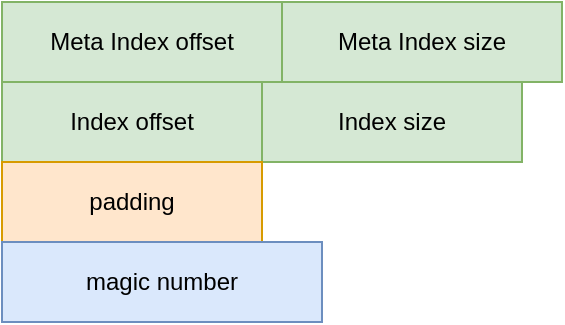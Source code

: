 <mxfile version="20.5.1" type="device"><diagram id="ocS_URkGLI9YqqnLwlzI" name="第 1 页"><mxGraphModel dx="1038" dy="575" grid="1" gridSize="10" guides="1" tooltips="1" connect="1" arrows="1" fold="1" page="1" pageScale="1" pageWidth="827" pageHeight="1169" math="0" shadow="0"><root><mxCell id="0"/><mxCell id="1" parent="0"/><mxCell id="Gk9bl9vB9c7JtAAoN-JP-1" value="Meta Index offset" style="rounded=0;whiteSpace=wrap;html=1;fillColor=#d5e8d4;strokeColor=#82b366;" parent="1" vertex="1"><mxGeometry x="100" y="150" width="140" height="40" as="geometry"/></mxCell><mxCell id="Gk9bl9vB9c7JtAAoN-JP-2" value="Meta Index size" style="rounded=0;whiteSpace=wrap;html=1;fillColor=#d5e8d4;strokeColor=#82b366;" parent="1" vertex="1"><mxGeometry x="240" y="150" width="140" height="40" as="geometry"/></mxCell><mxCell id="Gk9bl9vB9c7JtAAoN-JP-3" value="Index offset" style="rounded=0;whiteSpace=wrap;html=1;fillColor=#d5e8d4;strokeColor=#82b366;" parent="1" vertex="1"><mxGeometry x="100" y="190" width="130" height="40" as="geometry"/></mxCell><mxCell id="Gk9bl9vB9c7JtAAoN-JP-4" value="Index size" style="rounded=0;whiteSpace=wrap;html=1;fillColor=#d5e8d4;strokeColor=#82b366;" parent="1" vertex="1"><mxGeometry x="230" y="190" width="130" height="40" as="geometry"/></mxCell><mxCell id="Gk9bl9vB9c7JtAAoN-JP-5" value="padding" style="rounded=0;whiteSpace=wrap;html=1;fillColor=#ffe6cc;strokeColor=#d79b00;" parent="1" vertex="1"><mxGeometry x="100" y="230" width="130" height="40" as="geometry"/></mxCell><mxCell id="Gk9bl9vB9c7JtAAoN-JP-6" value="magic number" style="rounded=0;whiteSpace=wrap;html=1;fillColor=#dae8fc;strokeColor=#6c8ebf;" parent="1" vertex="1"><mxGeometry x="100" y="270" width="160" height="40" as="geometry"/></mxCell></root></mxGraphModel></diagram></mxfile>